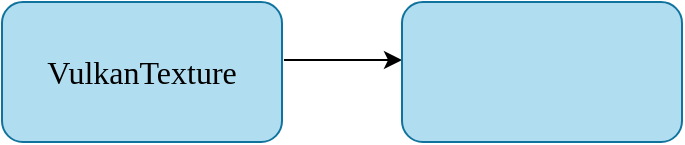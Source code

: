 <mxfile version="24.0.7" type="github">
  <diagram id="prtHgNgQTEPvFCAcTncT" name="Page-1">
    <mxGraphModel dx="1562" dy="761" grid="1" gridSize="10" guides="1" tooltips="1" connect="1" arrows="1" fold="1" page="1" pageScale="1" pageWidth="827" pageHeight="1169" math="0" shadow="0">
      <root>
        <mxCell id="0" />
        <mxCell id="1" parent="0" />
        <mxCell id="WvPfjlXVajHZ8o_IBmLe-1" value="&lt;font face=&quot;Verdana&quot; style=&quot;font-size: 16px;&quot;&gt;VulkanTexture&lt;/font&gt;" style="rounded=1;whiteSpace=wrap;html=1;fillColor=#b1ddf0;strokeColor=#10739e;" vertex="1" parent="1">
          <mxGeometry x="120" y="250" width="140" height="70" as="geometry" />
        </mxCell>
        <mxCell id="WvPfjlXVajHZ8o_IBmLe-4" value="" style="endArrow=classic;html=1;rounded=0;exitX=1.007;exitY=0.414;exitDx=0;exitDy=0;exitPerimeter=0;" edge="1" parent="1" source="WvPfjlXVajHZ8o_IBmLe-1">
          <mxGeometry width="50" height="50" relative="1" as="geometry">
            <mxPoint x="270" y="280" as="sourcePoint" />
            <mxPoint x="320" y="279" as="targetPoint" />
          </mxGeometry>
        </mxCell>
        <mxCell id="WvPfjlXVajHZ8o_IBmLe-5" value="" style="rounded=1;whiteSpace=wrap;html=1;fillColor=#b1ddf0;strokeColor=#10739e;" vertex="1" parent="1">
          <mxGeometry x="320" y="250" width="140" height="70" as="geometry" />
        </mxCell>
      </root>
    </mxGraphModel>
  </diagram>
</mxfile>
